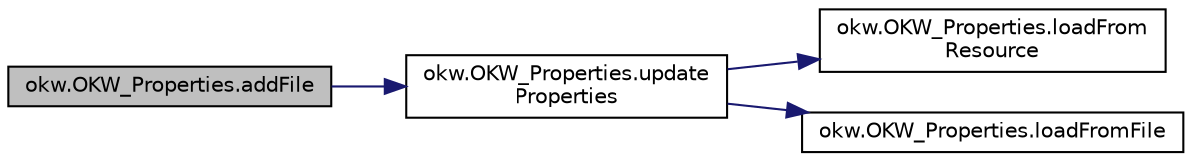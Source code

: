 digraph "okw.OKW_Properties.addFile"
{
 // INTERACTIVE_SVG=YES
 // LATEX_PDF_SIZE
  edge [fontname="Helvetica",fontsize="10",labelfontname="Helvetica",labelfontsize="10"];
  node [fontname="Helvetica",fontsize="10",shape=record];
  rankdir="LR";
  Node0 [label="okw.OKW_Properties.addFile",height=0.2,width=0.4,color="black", fillcolor="grey75", style="filled", fontcolor="black",tooltip="Eine *.Properties-Datei zur Liste OKW_Properties.FileProperties hinzufügen."];
  Node0 -> Node1 [color="midnightblue",fontsize="10",style="solid",fontname="Helvetica"];
  Node1 [label="okw.OKW_Properties.update\lProperties",height=0.2,width=0.4,color="black", fillcolor="white", style="filled",URL="$classokw_1_1_o_k_w___properties.html#aaec0ed9838c553749dcc2514232f6a6c",tooltip="Aktualisert/Lädt die Properties in der unter OKW_Properties beschriebene Weise."];
  Node1 -> Node2 [color="midnightblue",fontsize="10",style="solid",fontname="Helvetica"];
  Node2 [label="okw.OKW_Properties.loadFrom\lResource",height=0.2,width=0.4,color="black", fillcolor="white", style="filled",URL="$classokw_1_1_o_k_w___properties.html#a71802fdc0a4666c9b93e4e3e4c2b66d7",tooltip="Lädt die Liste OKW_Properties.ResoursesProperties hinzufügen."];
  Node1 -> Node3 [color="midnightblue",fontsize="10",style="solid",fontname="Helvetica"];
  Node3 [label="okw.OKW_Properties.loadFromFile",height=0.2,width=0.4,color="black", fillcolor="white", style="filled",URL="$classokw_1_1_o_k_w___properties.html#afc8dc0670ad58d98cdea0edb292938d8",tooltip="Lädt die Liste OKW_Properties.ResoursesProperties hinzufügen."];
}
